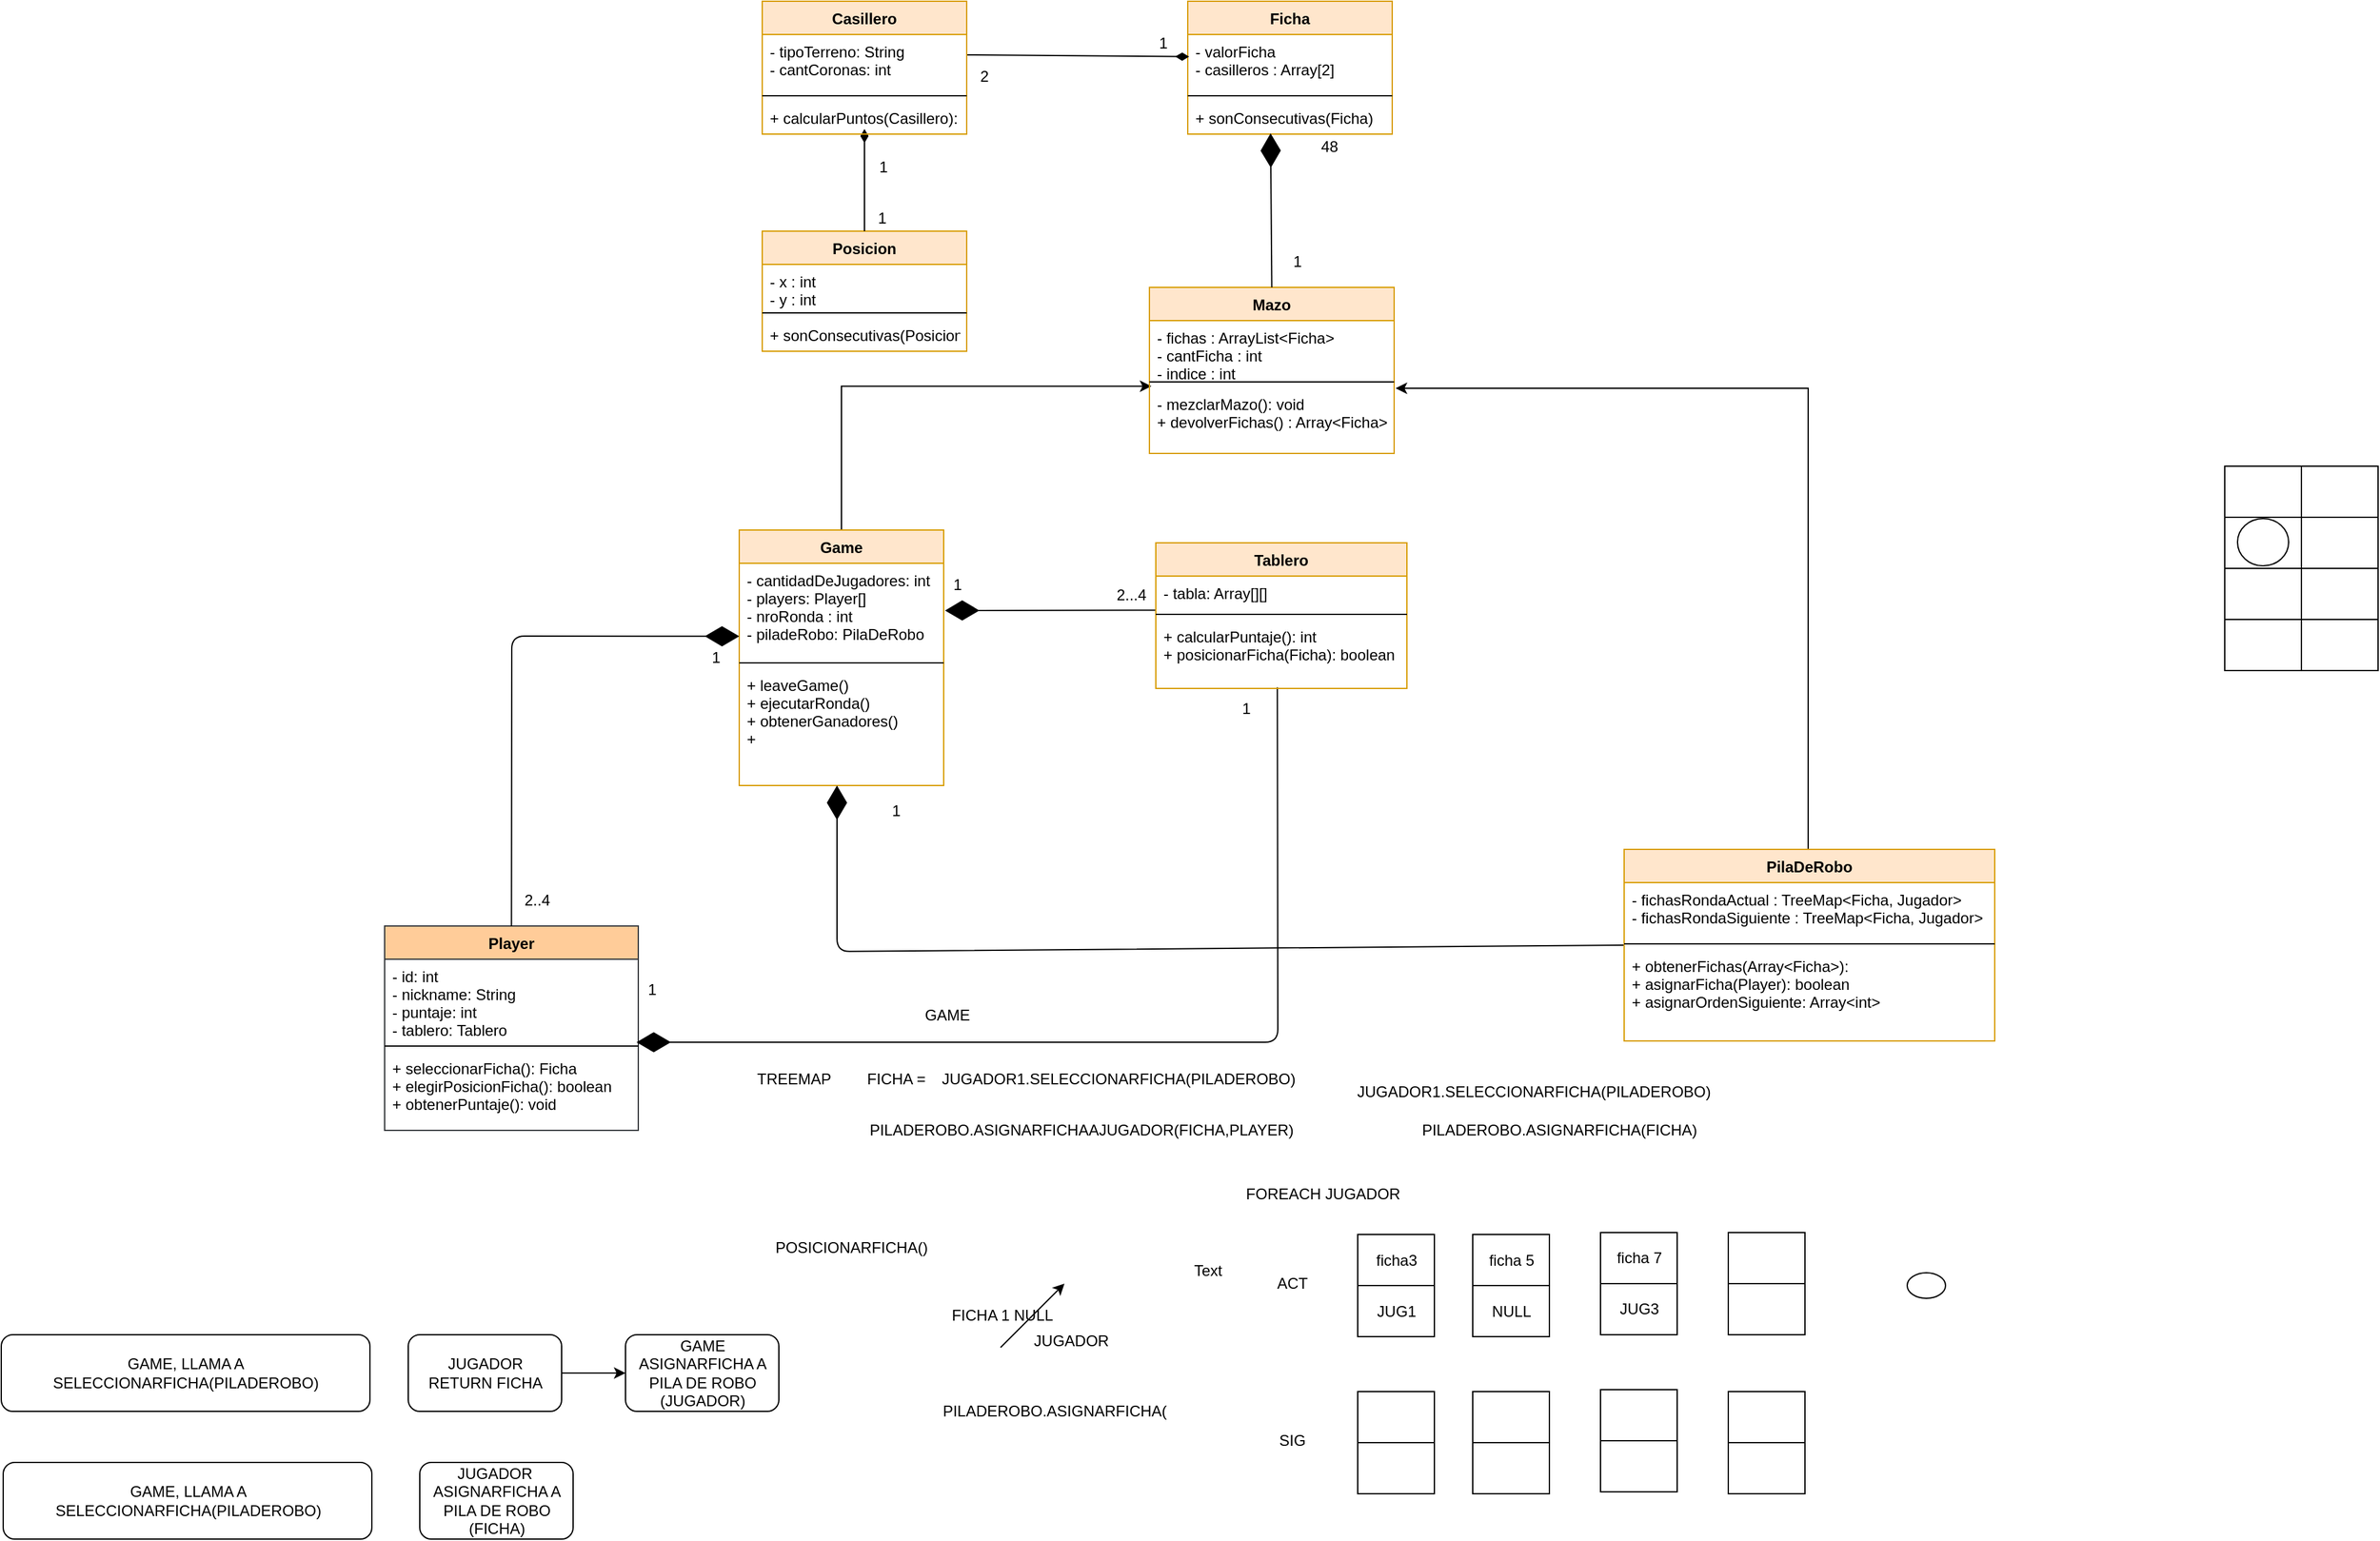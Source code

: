 <mxfile version="14.6.13"><diagram id="NHhf-2VKyQ8aYP9BVzfh" name="Page-1"><mxGraphModel dx="1382" dy="764" grid="1" gridSize="10" guides="1" tooltips="1" connect="1" arrows="1" fold="1" page="1" pageScale="1" pageWidth="850" pageHeight="1100" math="0" shadow="0"><root><mxCell id="0"/><mxCell id="1" parent="0"/><mxCell id="rUfDPbFQLLQGyOriioLJ-5" value="Player" style="swimlane;fontStyle=1;align=center;verticalAlign=top;childLayout=stackLayout;horizontal=1;startSize=26;horizontalStack=0;resizeParent=1;resizeParentMax=0;resizeLast=0;collapsible=1;marginBottom=0;fillColor=#ffcc99;strokeColor=#36393d;" parent="1" vertex="1"><mxGeometry x="470" y="1060" width="198.5" height="160" as="geometry"/></mxCell><mxCell id="rUfDPbFQLLQGyOriioLJ-6" value="- id: int&#10;- nickname: String&#10;- puntaje: int&#10;- tablero: Tablero" style="text;strokeColor=none;fillColor=none;align=left;verticalAlign=top;spacingLeft=4;spacingRight=4;overflow=hidden;rotatable=0;points=[[0,0.5],[1,0.5]];portConstraint=eastwest;" parent="rUfDPbFQLLQGyOriioLJ-5" vertex="1"><mxGeometry y="26" width="198.5" height="64" as="geometry"/></mxCell><mxCell id="rUfDPbFQLLQGyOriioLJ-7" value="" style="line;strokeWidth=1;fillColor=none;align=left;verticalAlign=middle;spacingTop=-1;spacingLeft=3;spacingRight=3;rotatable=0;labelPosition=right;points=[];portConstraint=eastwest;" parent="rUfDPbFQLLQGyOriioLJ-5" vertex="1"><mxGeometry y="90" width="198.5" height="8" as="geometry"/></mxCell><mxCell id="rUfDPbFQLLQGyOriioLJ-8" value="+ seleccionarFicha(): Ficha&#10;+ elegirPosicionFicha(): boolean&#10;+ obtenerPuntaje(): void" style="text;strokeColor=none;fillColor=none;align=left;verticalAlign=top;spacingLeft=4;spacingRight=4;overflow=hidden;rotatable=0;points=[[0,0.5],[1,0.5]];portConstraint=eastwest;" parent="rUfDPbFQLLQGyOriioLJ-5" vertex="1"><mxGeometry y="98" width="198.5" height="62" as="geometry"/></mxCell><mxCell id="rUfDPbFQLLQGyOriioLJ-10" style="edgeStyle=orthogonalEdgeStyle;rounded=0;orthogonalLoop=1;jettySize=auto;html=1;exitX=0.5;exitY=0;exitDx=0;exitDy=0;entryX=0.008;entryY=-0.011;entryDx=0;entryDy=0;entryPerimeter=0;" parent="1" source="rUfDPbFQLLQGyOriioLJ-11" target="rUfDPbFQLLQGyOriioLJ-27" edge="1"><mxGeometry relative="1" as="geometry"><mxPoint x="1058.5" y="650" as="targetPoint"/><Array as="points"><mxPoint x="827" y="637"/></Array></mxGeometry></mxCell><mxCell id="rUfDPbFQLLQGyOriioLJ-11" value="Game" style="swimlane;fontStyle=1;align=center;verticalAlign=top;childLayout=stackLayout;horizontal=1;startSize=26;horizontalStack=0;resizeParent=1;resizeParentMax=0;resizeLast=0;collapsible=1;marginBottom=0;fillColor=#ffe6cc;strokeColor=#d79b00;" parent="1" vertex="1"><mxGeometry x="747.5" y="750" width="160" height="200" as="geometry"><mxRectangle x="719" y="260" width="70" height="26" as="alternateBounds"/></mxGeometry></mxCell><mxCell id="rUfDPbFQLLQGyOriioLJ-12" value="- cantidadDeJugadores: int&#10;- players: Player[]&#10;- nroRonda : int&#10;- piladeRobo: PilaDeRobo" style="text;strokeColor=none;fillColor=none;align=left;verticalAlign=top;spacingLeft=4;spacingRight=4;overflow=hidden;rotatable=0;points=[[0,0.5],[1,0.5]];portConstraint=eastwest;" parent="rUfDPbFQLLQGyOriioLJ-11" vertex="1"><mxGeometry y="26" width="160" height="74" as="geometry"/></mxCell><mxCell id="rUfDPbFQLLQGyOriioLJ-13" value="" style="line;strokeWidth=1;fillColor=none;align=left;verticalAlign=middle;spacingTop=-1;spacingLeft=3;spacingRight=3;rotatable=0;labelPosition=right;points=[];portConstraint=eastwest;" parent="rUfDPbFQLLQGyOriioLJ-11" vertex="1"><mxGeometry y="100" width="160" height="8" as="geometry"/></mxCell><mxCell id="rUfDPbFQLLQGyOriioLJ-14" value="+ leaveGame()&#10;+ ejecutarRonda()&#10;+ obtenerGanadores()&#10;+ &#10;" style="text;strokeColor=none;fillColor=none;align=left;verticalAlign=top;spacingLeft=4;spacingRight=4;overflow=hidden;rotatable=0;points=[[0,0.5],[1,0.5]];portConstraint=eastwest;" parent="rUfDPbFQLLQGyOriioLJ-11" vertex="1"><mxGeometry y="108" width="160" height="92" as="geometry"/></mxCell><mxCell id="rUfDPbFQLLQGyOriioLJ-15" value="1" style="text;html=1;align=center;verticalAlign=middle;resizable=0;points=[];autosize=1;strokeColor=none;" parent="1" vertex="1"><mxGeometry x="718.5" y="840" width="20" height="20" as="geometry"/></mxCell><mxCell id="rUfDPbFQLLQGyOriioLJ-16" value="" style="endArrow=diamondThin;endFill=1;endSize=24;html=1;exitX=-0.002;exitY=1.027;exitDx=0;exitDy=0;exitPerimeter=0;" parent="1" source="rUfDPbFQLLQGyOriioLJ-65" edge="1"><mxGeometry width="160" relative="1" as="geometry"><mxPoint x="1068.5" y="813" as="sourcePoint"/><mxPoint x="908.5" y="813" as="targetPoint"/></mxGeometry></mxCell><mxCell id="rUfDPbFQLLQGyOriioLJ-17" value="1" style="text;html=1;align=center;verticalAlign=middle;resizable=0;points=[];autosize=1;strokeColor=none;" parent="1" vertex="1"><mxGeometry x="907.5" y="783" width="20" height="20" as="geometry"/></mxCell><mxCell id="rUfDPbFQLLQGyOriioLJ-18" value="&lt;br&gt;2...4" style="text;html=1;align=center;verticalAlign=middle;resizable=0;points=[];autosize=1;strokeColor=none;" parent="1" vertex="1"><mxGeometry x="1033.5" y="778" width="40" height="30" as="geometry"/></mxCell><mxCell id="rUfDPbFQLLQGyOriioLJ-19" value="" style="endArrow=diamondThin;endFill=1;endSize=24;html=1;exitX=0.484;exitY=0.983;exitDx=0;exitDy=0;exitPerimeter=0;entryX=0.993;entryY=0.125;entryDx=0;entryDy=0;entryPerimeter=0;" parent="1" source="rUfDPbFQLLQGyOriioLJ-67" target="rUfDPbFQLLQGyOriioLJ-7" edge="1"><mxGeometry width="160" relative="1" as="geometry"><mxPoint x="1152.5" y="910" as="sourcePoint"/><mxPoint x="668.5" y="1251" as="targetPoint"/><Array as="points"><mxPoint x="1169" y="1151"/></Array></mxGeometry></mxCell><mxCell id="rUfDPbFQLLQGyOriioLJ-20" value="Ficha" style="swimlane;fontStyle=1;align=center;verticalAlign=top;childLayout=stackLayout;horizontal=1;startSize=26;horizontalStack=0;resizeParent=1;resizeParentMax=0;resizeLast=0;collapsible=1;marginBottom=0;fillColor=#ffe6cc;strokeColor=#d79b00;" parent="1" vertex="1"><mxGeometry x="1098.5" y="336" width="160" height="104" as="geometry"/></mxCell><mxCell id="rUfDPbFQLLQGyOriioLJ-21" value="- valorFicha&#10;- casilleros : Array[2]" style="text;strokeColor=none;fillColor=none;align=left;verticalAlign=top;spacingLeft=4;spacingRight=4;overflow=hidden;rotatable=0;points=[[0,0.5],[1,0.5]];portConstraint=eastwest;" parent="rUfDPbFQLLQGyOriioLJ-20" vertex="1"><mxGeometry y="26" width="160" height="44" as="geometry"/></mxCell><mxCell id="rUfDPbFQLLQGyOriioLJ-22" value="" style="line;strokeWidth=1;fillColor=none;align=left;verticalAlign=middle;spacingTop=-1;spacingLeft=3;spacingRight=3;rotatable=0;labelPosition=right;points=[];portConstraint=eastwest;" parent="rUfDPbFQLLQGyOriioLJ-20" vertex="1"><mxGeometry y="70" width="160" height="8" as="geometry"/></mxCell><mxCell id="rUfDPbFQLLQGyOriioLJ-23" value="+ sonConsecutivas(Ficha)" style="text;strokeColor=none;fillColor=none;align=left;verticalAlign=top;spacingLeft=4;spacingRight=4;overflow=hidden;rotatable=0;points=[[0,0.5],[1,0.5]];portConstraint=eastwest;" parent="rUfDPbFQLLQGyOriioLJ-20" vertex="1"><mxGeometry y="78" width="160" height="26" as="geometry"/></mxCell><mxCell id="rUfDPbFQLLQGyOriioLJ-24" value="Mazo&#10;" style="swimlane;fontStyle=1;align=center;verticalAlign=top;childLayout=stackLayout;horizontal=1;startSize=26;horizontalStack=0;resizeParent=1;resizeParentMax=0;resizeLast=0;collapsible=1;marginBottom=0;fillColor=#ffe6cc;strokeColor=#d79b00;" parent="1" vertex="1"><mxGeometry x="1068.5" y="560" width="191.5" height="130" as="geometry"/></mxCell><mxCell id="rUfDPbFQLLQGyOriioLJ-25" value="- fichas : ArrayList&lt;Ficha&gt;&#10;- cantFicha : int&#10;- indice : int" style="text;strokeColor=none;fillColor=none;align=left;verticalAlign=top;spacingLeft=4;spacingRight=4;overflow=hidden;rotatable=0;points=[[0,0.5],[1,0.5]];portConstraint=eastwest;" parent="rUfDPbFQLLQGyOriioLJ-24" vertex="1"><mxGeometry y="26" width="191.5" height="44" as="geometry"/></mxCell><mxCell id="rUfDPbFQLLQGyOriioLJ-26" value="" style="line;strokeWidth=1;fillColor=none;align=left;verticalAlign=middle;spacingTop=-1;spacingLeft=3;spacingRight=3;rotatable=0;labelPosition=right;points=[];portConstraint=eastwest;" parent="rUfDPbFQLLQGyOriioLJ-24" vertex="1"><mxGeometry y="70" width="191.5" height="8" as="geometry"/></mxCell><mxCell id="rUfDPbFQLLQGyOriioLJ-27" value="- mezclarMazo(): void&#10;+ devolverFichas() : Array&lt;Ficha&gt;" style="text;strokeColor=none;fillColor=none;align=left;verticalAlign=top;spacingLeft=4;spacingRight=4;overflow=hidden;rotatable=0;points=[[0,0.5],[1,0.5]];portConstraint=eastwest;" parent="rUfDPbFQLLQGyOriioLJ-24" vertex="1"><mxGeometry y="78" width="191.5" height="52" as="geometry"/></mxCell><mxCell id="rUfDPbFQLLQGyOriioLJ-28" style="edgeStyle=orthogonalEdgeStyle;rounded=0;orthogonalLoop=1;jettySize=auto;html=1;exitX=0.5;exitY=0;exitDx=0;exitDy=0;entryX=1.006;entryY=0.019;entryDx=0;entryDy=0;entryPerimeter=0;" parent="1" source="rUfDPbFQLLQGyOriioLJ-52" target="rUfDPbFQLLQGyOriioLJ-27" edge="1"><mxGeometry relative="1" as="geometry"><Array as="points"><mxPoint x="1584" y="639"/></Array></mxGeometry></mxCell><mxCell id="rUfDPbFQLLQGyOriioLJ-33" value="" style="endArrow=diamondThin;endFill=1;endSize=24;html=1;" parent="1" edge="1"><mxGeometry width="160" relative="1" as="geometry"><mxPoint x="1440" y="1075" as="sourcePoint"/><mxPoint x="824" y="950" as="targetPoint"/><Array as="points"><mxPoint x="824" y="1080"/></Array></mxGeometry></mxCell><mxCell id="rUfDPbFQLLQGyOriioLJ-34" value="1" style="text;html=1;align=center;verticalAlign=middle;resizable=0;points=[];autosize=1;strokeColor=none;" parent="1" vertex="1"><mxGeometry x="668.5" y="1100" width="20" height="20" as="geometry"/></mxCell><mxCell id="rUfDPbFQLLQGyOriioLJ-35" value="1" style="text;html=1;align=center;verticalAlign=middle;resizable=0;points=[];autosize=1;strokeColor=none;" parent="1" vertex="1"><mxGeometry x="1133.5" y="880" width="20" height="20" as="geometry"/></mxCell><mxCell id="rUfDPbFQLLQGyOriioLJ-36" value="1&lt;br&gt;" style="text;html=1;align=center;verticalAlign=middle;resizable=0;points=[];autosize=1;strokeColor=none;" parent="1" vertex="1"><mxGeometry x="860" y="960" width="20" height="20" as="geometry"/></mxCell><mxCell id="rUfDPbFQLLQGyOriioLJ-38" value="" style="endArrow=diamondThin;endFill=1;endSize=24;html=1;entryX=0.405;entryY=0.977;entryDx=0;entryDy=0;entryPerimeter=0;exitX=0.5;exitY=0;exitDx=0;exitDy=0;" parent="1" source="rUfDPbFQLLQGyOriioLJ-24" target="rUfDPbFQLLQGyOriioLJ-23" edge="1"><mxGeometry width="160" relative="1" as="geometry"><mxPoint x="993.5" y="489" as="sourcePoint"/><mxPoint x="1147.22" y="436.522" as="targetPoint"/></mxGeometry></mxCell><mxCell id="rUfDPbFQLLQGyOriioLJ-39" value="48" style="text;html=1;align=center;verticalAlign=middle;resizable=0;points=[];autosize=1;strokeColor=none;" parent="1" vertex="1"><mxGeometry x="1193.5" y="440" width="30" height="20" as="geometry"/></mxCell><mxCell id="rUfDPbFQLLQGyOriioLJ-40" value="1" style="text;html=1;align=center;verticalAlign=middle;resizable=0;points=[];autosize=1;strokeColor=none;" parent="1" vertex="1"><mxGeometry x="1173.5" y="530" width="20" height="20" as="geometry"/></mxCell><mxCell id="rUfDPbFQLLQGyOriioLJ-41" value="Posicion" style="swimlane;fontStyle=1;align=center;verticalAlign=top;childLayout=stackLayout;horizontal=1;startSize=26;horizontalStack=0;resizeParent=1;resizeParentMax=0;resizeLast=0;collapsible=1;marginBottom=0;fillColor=#ffe6cc;strokeColor=#d79b00;" parent="1" vertex="1"><mxGeometry x="765.5" y="516" width="160" height="94" as="geometry"/></mxCell><mxCell id="rUfDPbFQLLQGyOriioLJ-42" value="- x : int&#10;- y : int" style="text;strokeColor=none;fillColor=none;align=left;verticalAlign=top;spacingLeft=4;spacingRight=4;overflow=hidden;rotatable=0;points=[[0,0.5],[1,0.5]];portConstraint=eastwest;" parent="rUfDPbFQLLQGyOriioLJ-41" vertex="1"><mxGeometry y="26" width="160" height="34" as="geometry"/></mxCell><mxCell id="rUfDPbFQLLQGyOriioLJ-43" value="" style="line;strokeWidth=1;fillColor=none;align=left;verticalAlign=middle;spacingTop=-1;spacingLeft=3;spacingRight=3;rotatable=0;labelPosition=right;points=[];portConstraint=eastwest;" parent="rUfDPbFQLLQGyOriioLJ-41" vertex="1"><mxGeometry y="60" width="160" height="8" as="geometry"/></mxCell><mxCell id="rUfDPbFQLLQGyOriioLJ-44" value="+ sonConsecutivas(Posicion): boolean" style="text;strokeColor=none;fillColor=none;align=left;verticalAlign=top;spacingLeft=4;spacingRight=4;overflow=hidden;rotatable=0;points=[[0,0.5],[1,0.5]];portConstraint=eastwest;" parent="rUfDPbFQLLQGyOriioLJ-41" vertex="1"><mxGeometry y="68" width="160" height="26" as="geometry"/></mxCell><mxCell id="rUfDPbFQLLQGyOriioLJ-45" value="" style="endArrow=none;startArrow=diamondThin;endFill=0;startFill=1;html=1;verticalAlign=bottom;labelBackgroundColor=none;strokeWidth=1;startSize=8;endSize=8;entryX=0.5;entryY=0;entryDx=0;entryDy=0;" parent="1" target="rUfDPbFQLLQGyOriioLJ-41" edge="1"><mxGeometry width="160" relative="1" as="geometry"><mxPoint x="845.5" y="436" as="sourcePoint"/><mxPoint x="1428.5" y="416" as="targetPoint"/></mxGeometry></mxCell><mxCell id="rUfDPbFQLLQGyOriioLJ-46" value="1" style="text;html=1;align=center;verticalAlign=middle;resizable=0;points=[];autosize=1;strokeColor=none;" parent="1" vertex="1"><mxGeometry x="848.5" y="496" width="20" height="20" as="geometry"/></mxCell><mxCell id="rUfDPbFQLLQGyOriioLJ-47" value="1" style="text;html=1;align=center;verticalAlign=middle;resizable=0;points=[];autosize=1;strokeColor=none;" parent="1" vertex="1"><mxGeometry x="850" y="456" width="20" height="20" as="geometry"/></mxCell><mxCell id="rUfDPbFQLLQGyOriioLJ-51" value="" style="endArrow=none;startArrow=diamondThin;endFill=0;startFill=1;html=1;verticalAlign=bottom;labelBackgroundColor=none;strokeWidth=1;startSize=8;endSize=8;entryX=1;entryY=0.5;entryDx=0;entryDy=0;exitX=0.007;exitY=0.395;exitDx=0;exitDy=0;exitPerimeter=0;" parent="1" source="rUfDPbFQLLQGyOriioLJ-21" edge="1"><mxGeometry width="160" relative="1" as="geometry"><mxPoint x="878.5" y="440" as="sourcePoint"/><mxPoint x="925.5" y="378" as="targetPoint"/></mxGeometry></mxCell><mxCell id="rUfDPbFQLLQGyOriioLJ-52" value="PilaDeRobo" style="swimlane;fontStyle=1;align=center;verticalAlign=top;childLayout=stackLayout;horizontal=1;startSize=26;horizontalStack=0;resizeParent=1;resizeParentMax=0;resizeLast=0;collapsible=1;marginBottom=0;fillColor=#ffe6cc;strokeColor=#d79b00;" parent="1" vertex="1"><mxGeometry x="1440" y="1000" width="290" height="150" as="geometry"/></mxCell><mxCell id="rUfDPbFQLLQGyOriioLJ-53" value="- fichasRondaActual : TreeMap&lt;Ficha, Jugador&gt;&#10;- fichasRondaSiguiente : TreeMap&lt;Ficha, Jugador&gt;&#10;" style="text;strokeColor=none;fillColor=none;align=left;verticalAlign=top;spacingLeft=4;spacingRight=4;overflow=hidden;rotatable=0;points=[[0,0.5],[1,0.5]];portConstraint=eastwest;" parent="rUfDPbFQLLQGyOriioLJ-52" vertex="1"><mxGeometry y="26" width="290" height="44" as="geometry"/></mxCell><mxCell id="rUfDPbFQLLQGyOriioLJ-54" value="" style="line;strokeWidth=1;fillColor=none;align=left;verticalAlign=middle;spacingTop=-1;spacingLeft=3;spacingRight=3;rotatable=0;labelPosition=right;points=[];portConstraint=eastwest;" parent="rUfDPbFQLLQGyOriioLJ-52" vertex="1"><mxGeometry y="70" width="290" height="8" as="geometry"/></mxCell><mxCell id="rUfDPbFQLLQGyOriioLJ-55" value="+ obtenerFichas(Array&lt;Ficha&gt;): &#10;+ asignarFicha(Player): boolean&#10;+ asignarOrdenSiguiente: Array&lt;int&gt;" style="text;strokeColor=none;fillColor=none;align=left;verticalAlign=top;spacingLeft=4;spacingRight=4;overflow=hidden;rotatable=0;points=[[0,0.5],[1,0.5]];portConstraint=eastwest;" parent="rUfDPbFQLLQGyOriioLJ-52" vertex="1"><mxGeometry y="78" width="290" height="72" as="geometry"/></mxCell><mxCell id="rUfDPbFQLLQGyOriioLJ-57" value="2" style="text;html=1;align=center;verticalAlign=middle;resizable=0;points=[];autosize=1;strokeColor=none;" parent="1" vertex="1"><mxGeometry x="928.5" y="385" width="20" height="20" as="geometry"/></mxCell><mxCell id="rUfDPbFQLLQGyOriioLJ-58" value="1" style="text;html=1;align=center;verticalAlign=middle;resizable=0;points=[];autosize=1;strokeColor=none;" parent="1" vertex="1"><mxGeometry x="1068.5" y="359" width="20" height="20" as="geometry"/></mxCell><mxCell id="rUfDPbFQLLQGyOriioLJ-59" value="2..4" style="text;html=1;align=center;verticalAlign=middle;resizable=0;points=[];autosize=1;strokeColor=none;" parent="1" vertex="1"><mxGeometry x="568.5" y="1030" width="40" height="20" as="geometry"/></mxCell><mxCell id="rUfDPbFQLLQGyOriioLJ-60" value="" style="endArrow=diamondThin;endFill=1;endSize=24;html=1;exitX=0.5;exitY=0;exitDx=0;exitDy=0;" parent="1" source="rUfDPbFQLLQGyOriioLJ-5" edge="1"><mxGeometry width="160" relative="1" as="geometry"><mxPoint x="488.5" y="850" as="sourcePoint"/><mxPoint x="747.5" y="833.17" as="targetPoint"/><Array as="points"><mxPoint x="569.5" y="833"/></Array></mxGeometry></mxCell><mxCell id="rUfDPbFQLLQGyOriioLJ-64" value="Tablero" style="swimlane;fontStyle=1;align=center;verticalAlign=top;childLayout=stackLayout;horizontal=1;startSize=26;horizontalStack=0;resizeParent=1;resizeParentMax=0;resizeLast=0;collapsible=1;marginBottom=0;fillColor=#ffe6cc;strokeColor=#d79b00;" parent="1" vertex="1"><mxGeometry x="1073.5" y="760" width="196.5" height="114" as="geometry"/></mxCell><mxCell id="rUfDPbFQLLQGyOriioLJ-65" value="- tabla: Array[][]&#10;" style="text;strokeColor=none;fillColor=none;align=left;verticalAlign=top;spacingLeft=4;spacingRight=4;overflow=hidden;rotatable=0;points=[[0,0.5],[1,0.5]];portConstraint=eastwest;" parent="rUfDPbFQLLQGyOriioLJ-64" vertex="1"><mxGeometry y="26" width="196.5" height="26" as="geometry"/></mxCell><mxCell id="rUfDPbFQLLQGyOriioLJ-66" value="" style="line;strokeWidth=1;fillColor=none;align=left;verticalAlign=middle;spacingTop=-1;spacingLeft=3;spacingRight=3;rotatable=0;labelPosition=right;points=[];portConstraint=eastwest;" parent="rUfDPbFQLLQGyOriioLJ-64" vertex="1"><mxGeometry y="52" width="196.5" height="8" as="geometry"/></mxCell><mxCell id="rUfDPbFQLLQGyOriioLJ-67" value="+ calcularPuntaje(): int&#10;+ posicionarFicha(Ficha): boolean&#10;" style="text;strokeColor=none;fillColor=none;align=left;verticalAlign=top;spacingLeft=4;spacingRight=4;overflow=hidden;rotatable=0;points=[[0,0.5],[1,0.5]];portConstraint=eastwest;" parent="rUfDPbFQLLQGyOriioLJ-64" vertex="1"><mxGeometry y="60" width="196.5" height="54" as="geometry"/></mxCell><mxCell id="rUfDPbFQLLQGyOriioLJ-72" value="Casillero" style="swimlane;fontStyle=1;align=center;verticalAlign=top;childLayout=stackLayout;horizontal=1;startSize=26;horizontalStack=0;resizeParent=1;resizeParentMax=0;resizeLast=0;collapsible=1;marginBottom=0;fillColor=#ffe6cc;strokeColor=#d79b00;" parent="1" vertex="1"><mxGeometry x="765.5" y="336" width="160" height="104" as="geometry"/></mxCell><mxCell id="rUfDPbFQLLQGyOriioLJ-73" value="- tipoTerreno: String&#10;- cantCoronas: int" style="text;strokeColor=none;fillColor=none;align=left;verticalAlign=top;spacingLeft=4;spacingRight=4;overflow=hidden;rotatable=0;points=[[0,0.5],[1,0.5]];portConstraint=eastwest;" parent="rUfDPbFQLLQGyOriioLJ-72" vertex="1"><mxGeometry y="26" width="160" height="44" as="geometry"/></mxCell><mxCell id="rUfDPbFQLLQGyOriioLJ-74" value="" style="line;strokeWidth=1;fillColor=none;align=left;verticalAlign=middle;spacingTop=-1;spacingLeft=3;spacingRight=3;rotatable=0;labelPosition=right;points=[];portConstraint=eastwest;" parent="rUfDPbFQLLQGyOriioLJ-72" vertex="1"><mxGeometry y="70" width="160" height="8" as="geometry"/></mxCell><mxCell id="rUfDPbFQLLQGyOriioLJ-75" value="+ calcularPuntos(Casillero): int" style="text;strokeColor=none;fillColor=none;align=left;verticalAlign=top;spacingLeft=4;spacingRight=4;overflow=hidden;rotatable=0;points=[[0,0.5],[1,0.5]];portConstraint=eastwest;" parent="rUfDPbFQLLQGyOriioLJ-72" vertex="1"><mxGeometry y="78" width="160" height="26" as="geometry"/></mxCell><mxCell id="i9h4PpR0pdtgrGQqiPa--158" value="" style="shape=table;html=1;whiteSpace=wrap;startSize=0;container=1;collapsible=0;childLayout=tableLayout;" parent="1" vertex="1"><mxGeometry x="1321.5" y="1301.5" width="60" height="80" as="geometry"/></mxCell><mxCell id="i9h4PpR0pdtgrGQqiPa--159" value="" style="shape=partialRectangle;html=1;whiteSpace=wrap;collapsible=0;dropTarget=0;pointerEvents=0;fillColor=none;top=0;left=0;bottom=0;right=0;points=[[0,0.5],[1,0.5]];portConstraint=eastwest;" parent="i9h4PpR0pdtgrGQqiPa--158" vertex="1"><mxGeometry width="60" height="40" as="geometry"/></mxCell><mxCell id="i9h4PpR0pdtgrGQqiPa--160" value="ficha 5" style="shape=partialRectangle;html=1;whiteSpace=wrap;connectable=0;overflow=hidden;fillColor=none;top=0;left=0;bottom=0;right=0;" parent="i9h4PpR0pdtgrGQqiPa--159" vertex="1"><mxGeometry width="60" height="40" as="geometry"/></mxCell><mxCell id="i9h4PpR0pdtgrGQqiPa--161" value="" style="shape=partialRectangle;html=1;whiteSpace=wrap;collapsible=0;dropTarget=0;pointerEvents=0;fillColor=none;top=0;left=0;bottom=0;right=0;points=[[0,0.5],[1,0.5]];portConstraint=eastwest;" parent="i9h4PpR0pdtgrGQqiPa--158" vertex="1"><mxGeometry y="40" width="60" height="40" as="geometry"/></mxCell><mxCell id="i9h4PpR0pdtgrGQqiPa--162" value="NULL" style="shape=partialRectangle;html=1;whiteSpace=wrap;connectable=0;overflow=hidden;fillColor=none;top=0;left=0;bottom=0;right=0;" parent="i9h4PpR0pdtgrGQqiPa--161" vertex="1"><mxGeometry width="60" height="40" as="geometry"/></mxCell><mxCell id="i9h4PpR0pdtgrGQqiPa--163" value="" style="shape=table;html=1;whiteSpace=wrap;startSize=0;container=1;collapsible=0;childLayout=tableLayout;" parent="1" vertex="1"><mxGeometry x="1231.5" y="1301.5" width="60" height="80" as="geometry"/></mxCell><mxCell id="i9h4PpR0pdtgrGQqiPa--164" value="" style="shape=partialRectangle;html=1;whiteSpace=wrap;collapsible=0;dropTarget=0;pointerEvents=0;fillColor=none;top=0;left=0;bottom=0;right=0;points=[[0,0.5],[1,0.5]];portConstraint=eastwest;" parent="i9h4PpR0pdtgrGQqiPa--163" vertex="1"><mxGeometry width="60" height="40" as="geometry"/></mxCell><mxCell id="i9h4PpR0pdtgrGQqiPa--165" value="ficha3" style="shape=partialRectangle;html=1;whiteSpace=wrap;connectable=0;overflow=hidden;fillColor=none;top=0;left=0;bottom=0;right=0;" parent="i9h4PpR0pdtgrGQqiPa--164" vertex="1"><mxGeometry width="60" height="40" as="geometry"/></mxCell><mxCell id="i9h4PpR0pdtgrGQqiPa--166" value="" style="shape=partialRectangle;html=1;whiteSpace=wrap;collapsible=0;dropTarget=0;pointerEvents=0;fillColor=none;top=0;left=0;bottom=0;right=0;points=[[0,0.5],[1,0.5]];portConstraint=eastwest;" parent="i9h4PpR0pdtgrGQqiPa--163" vertex="1"><mxGeometry y="40" width="60" height="40" as="geometry"/></mxCell><mxCell id="i9h4PpR0pdtgrGQqiPa--167" value="JUG1" style="shape=partialRectangle;html=1;whiteSpace=wrap;connectable=0;overflow=hidden;fillColor=none;top=0;left=0;bottom=0;right=0;" parent="i9h4PpR0pdtgrGQqiPa--166" vertex="1"><mxGeometry width="60" height="40" as="geometry"/></mxCell><mxCell id="i9h4PpR0pdtgrGQqiPa--168" value="" style="shape=table;html=1;whiteSpace=wrap;startSize=0;container=1;collapsible=0;childLayout=tableLayout;" parent="1" vertex="1"><mxGeometry x="1521.5" y="1300" width="60" height="80" as="geometry"/></mxCell><mxCell id="i9h4PpR0pdtgrGQqiPa--169" value="" style="shape=partialRectangle;html=1;whiteSpace=wrap;collapsible=0;dropTarget=0;pointerEvents=0;fillColor=none;top=0;left=0;bottom=0;right=0;points=[[0,0.5],[1,0.5]];portConstraint=eastwest;" parent="i9h4PpR0pdtgrGQqiPa--168" vertex="1"><mxGeometry width="60" height="40" as="geometry"/></mxCell><mxCell id="i9h4PpR0pdtgrGQqiPa--170" value="" style="shape=partialRectangle;html=1;whiteSpace=wrap;connectable=0;overflow=hidden;fillColor=none;top=0;left=0;bottom=0;right=0;" parent="i9h4PpR0pdtgrGQqiPa--169" vertex="1"><mxGeometry width="60" height="40" as="geometry"/></mxCell><mxCell id="i9h4PpR0pdtgrGQqiPa--171" value="" style="shape=partialRectangle;html=1;whiteSpace=wrap;collapsible=0;dropTarget=0;pointerEvents=0;fillColor=none;top=0;left=0;bottom=0;right=0;points=[[0,0.5],[1,0.5]];portConstraint=eastwest;" parent="i9h4PpR0pdtgrGQqiPa--168" vertex="1"><mxGeometry y="40" width="60" height="40" as="geometry"/></mxCell><mxCell id="i9h4PpR0pdtgrGQqiPa--172" value="" style="shape=partialRectangle;html=1;whiteSpace=wrap;connectable=0;overflow=hidden;fillColor=none;top=0;left=0;bottom=0;right=0;" parent="i9h4PpR0pdtgrGQqiPa--171" vertex="1"><mxGeometry width="60" height="40" as="geometry"/></mxCell><mxCell id="i9h4PpR0pdtgrGQqiPa--173" value="" style="shape=table;html=1;whiteSpace=wrap;startSize=0;container=1;collapsible=0;childLayout=tableLayout;" parent="1" vertex="1"><mxGeometry x="1421.5" y="1300" width="60" height="80" as="geometry"/></mxCell><mxCell id="i9h4PpR0pdtgrGQqiPa--174" value="" style="shape=partialRectangle;html=1;whiteSpace=wrap;collapsible=0;dropTarget=0;pointerEvents=0;fillColor=none;top=0;left=0;bottom=0;right=0;points=[[0,0.5],[1,0.5]];portConstraint=eastwest;" parent="i9h4PpR0pdtgrGQqiPa--173" vertex="1"><mxGeometry width="60" height="40" as="geometry"/></mxCell><mxCell id="i9h4PpR0pdtgrGQqiPa--175" value="ficha 7" style="shape=partialRectangle;html=1;whiteSpace=wrap;connectable=0;overflow=hidden;fillColor=none;top=0;left=0;bottom=0;right=0;" parent="i9h4PpR0pdtgrGQqiPa--174" vertex="1"><mxGeometry width="60" height="40" as="geometry"/></mxCell><mxCell id="i9h4PpR0pdtgrGQqiPa--176" value="" style="shape=partialRectangle;html=1;whiteSpace=wrap;collapsible=0;dropTarget=0;pointerEvents=0;fillColor=none;top=0;left=0;bottom=0;right=0;points=[[0,0.5],[1,0.5]];portConstraint=eastwest;" parent="i9h4PpR0pdtgrGQqiPa--173" vertex="1"><mxGeometry y="40" width="60" height="40" as="geometry"/></mxCell><mxCell id="i9h4PpR0pdtgrGQqiPa--177" value="JUG3" style="shape=partialRectangle;html=1;whiteSpace=wrap;connectable=0;overflow=hidden;fillColor=none;top=0;left=0;bottom=0;right=0;" parent="i9h4PpR0pdtgrGQqiPa--176" vertex="1"><mxGeometry width="60" height="40" as="geometry"/></mxCell><mxCell id="i9h4PpR0pdtgrGQqiPa--178" value="" style="shape=table;html=1;whiteSpace=wrap;startSize=0;container=1;collapsible=0;childLayout=tableLayout;" parent="1" vertex="1"><mxGeometry x="1321.5" y="1424.5" width="60" height="80" as="geometry"/></mxCell><mxCell id="i9h4PpR0pdtgrGQqiPa--179" value="" style="shape=partialRectangle;html=1;whiteSpace=wrap;collapsible=0;dropTarget=0;pointerEvents=0;fillColor=none;top=0;left=0;bottom=0;right=0;points=[[0,0.5],[1,0.5]];portConstraint=eastwest;" parent="i9h4PpR0pdtgrGQqiPa--178" vertex="1"><mxGeometry width="60" height="40" as="geometry"/></mxCell><mxCell id="i9h4PpR0pdtgrGQqiPa--180" value="" style="shape=partialRectangle;html=1;whiteSpace=wrap;connectable=0;overflow=hidden;fillColor=none;top=0;left=0;bottom=0;right=0;" parent="i9h4PpR0pdtgrGQqiPa--179" vertex="1"><mxGeometry width="60" height="40" as="geometry"/></mxCell><mxCell id="i9h4PpR0pdtgrGQqiPa--181" value="" style="shape=partialRectangle;html=1;whiteSpace=wrap;collapsible=0;dropTarget=0;pointerEvents=0;fillColor=none;top=0;left=0;bottom=0;right=0;points=[[0,0.5],[1,0.5]];portConstraint=eastwest;" parent="i9h4PpR0pdtgrGQqiPa--178" vertex="1"><mxGeometry y="40" width="60" height="40" as="geometry"/></mxCell><mxCell id="i9h4PpR0pdtgrGQqiPa--182" value="" style="shape=partialRectangle;html=1;whiteSpace=wrap;connectable=0;overflow=hidden;fillColor=none;top=0;left=0;bottom=0;right=0;" parent="i9h4PpR0pdtgrGQqiPa--181" vertex="1"><mxGeometry width="60" height="40" as="geometry"/></mxCell><mxCell id="i9h4PpR0pdtgrGQqiPa--183" value="" style="shape=table;html=1;whiteSpace=wrap;startSize=0;container=1;collapsible=0;childLayout=tableLayout;" parent="1" vertex="1"><mxGeometry x="1231.5" y="1424.5" width="60" height="80" as="geometry"/></mxCell><mxCell id="i9h4PpR0pdtgrGQqiPa--184" value="" style="shape=partialRectangle;html=1;whiteSpace=wrap;collapsible=0;dropTarget=0;pointerEvents=0;fillColor=none;top=0;left=0;bottom=0;right=0;points=[[0,0.5],[1,0.5]];portConstraint=eastwest;" parent="i9h4PpR0pdtgrGQqiPa--183" vertex="1"><mxGeometry width="60" height="40" as="geometry"/></mxCell><mxCell id="i9h4PpR0pdtgrGQqiPa--185" value="" style="shape=partialRectangle;html=1;whiteSpace=wrap;connectable=0;overflow=hidden;fillColor=none;top=0;left=0;bottom=0;right=0;" parent="i9h4PpR0pdtgrGQqiPa--184" vertex="1"><mxGeometry width="60" height="40" as="geometry"/></mxCell><mxCell id="i9h4PpR0pdtgrGQqiPa--186" value="" style="shape=partialRectangle;html=1;whiteSpace=wrap;collapsible=0;dropTarget=0;pointerEvents=0;fillColor=none;top=0;left=0;bottom=0;right=0;points=[[0,0.5],[1,0.5]];portConstraint=eastwest;" parent="i9h4PpR0pdtgrGQqiPa--183" vertex="1"><mxGeometry y="40" width="60" height="40" as="geometry"/></mxCell><mxCell id="i9h4PpR0pdtgrGQqiPa--187" value="" style="shape=partialRectangle;html=1;whiteSpace=wrap;connectable=0;overflow=hidden;fillColor=none;top=0;left=0;bottom=0;right=0;" parent="i9h4PpR0pdtgrGQqiPa--186" vertex="1"><mxGeometry width="60" height="40" as="geometry"/></mxCell><mxCell id="i9h4PpR0pdtgrGQqiPa--188" value="" style="shape=table;html=1;whiteSpace=wrap;startSize=0;container=1;collapsible=0;childLayout=tableLayout;" parent="1" vertex="1"><mxGeometry x="1521.5" y="1424.5" width="60" height="80" as="geometry"/></mxCell><mxCell id="i9h4PpR0pdtgrGQqiPa--189" value="" style="shape=partialRectangle;html=1;whiteSpace=wrap;collapsible=0;dropTarget=0;pointerEvents=0;fillColor=none;top=0;left=0;bottom=0;right=0;points=[[0,0.5],[1,0.5]];portConstraint=eastwest;" parent="i9h4PpR0pdtgrGQqiPa--188" vertex="1"><mxGeometry width="60" height="40" as="geometry"/></mxCell><mxCell id="i9h4PpR0pdtgrGQqiPa--190" value="" style="shape=partialRectangle;html=1;whiteSpace=wrap;connectable=0;overflow=hidden;fillColor=none;top=0;left=0;bottom=0;right=0;" parent="i9h4PpR0pdtgrGQqiPa--189" vertex="1"><mxGeometry width="60" height="40" as="geometry"/></mxCell><mxCell id="i9h4PpR0pdtgrGQqiPa--191" value="" style="shape=partialRectangle;html=1;whiteSpace=wrap;collapsible=0;dropTarget=0;pointerEvents=0;fillColor=none;top=0;left=0;bottom=0;right=0;points=[[0,0.5],[1,0.5]];portConstraint=eastwest;" parent="i9h4PpR0pdtgrGQqiPa--188" vertex="1"><mxGeometry y="40" width="60" height="40" as="geometry"/></mxCell><mxCell id="i9h4PpR0pdtgrGQqiPa--192" value="" style="shape=partialRectangle;html=1;whiteSpace=wrap;connectable=0;overflow=hidden;fillColor=none;top=0;left=0;bottom=0;right=0;" parent="i9h4PpR0pdtgrGQqiPa--191" vertex="1"><mxGeometry width="60" height="40" as="geometry"/></mxCell><mxCell id="i9h4PpR0pdtgrGQqiPa--193" value="" style="shape=table;html=1;whiteSpace=wrap;startSize=0;container=1;collapsible=0;childLayout=tableLayout;" parent="1" vertex="1"><mxGeometry x="1421.5" y="1423" width="60" height="80" as="geometry"/></mxCell><mxCell id="i9h4PpR0pdtgrGQqiPa--194" value="" style="shape=partialRectangle;html=1;whiteSpace=wrap;collapsible=0;dropTarget=0;pointerEvents=0;fillColor=none;top=0;left=0;bottom=0;right=0;points=[[0,0.5],[1,0.5]];portConstraint=eastwest;" parent="i9h4PpR0pdtgrGQqiPa--193" vertex="1"><mxGeometry width="60" height="40" as="geometry"/></mxCell><mxCell id="i9h4PpR0pdtgrGQqiPa--195" value="" style="shape=partialRectangle;html=1;whiteSpace=wrap;connectable=0;overflow=hidden;fillColor=none;top=0;left=0;bottom=0;right=0;" parent="i9h4PpR0pdtgrGQqiPa--194" vertex="1"><mxGeometry width="60" height="40" as="geometry"/></mxCell><mxCell id="i9h4PpR0pdtgrGQqiPa--196" value="" style="shape=partialRectangle;html=1;whiteSpace=wrap;collapsible=0;dropTarget=0;pointerEvents=0;fillColor=none;top=0;left=0;bottom=0;right=0;points=[[0,0.5],[1,0.5]];portConstraint=eastwest;" parent="i9h4PpR0pdtgrGQqiPa--193" vertex="1"><mxGeometry y="40" width="60" height="40" as="geometry"/></mxCell><mxCell id="i9h4PpR0pdtgrGQqiPa--197" value="" style="shape=partialRectangle;html=1;whiteSpace=wrap;connectable=0;overflow=hidden;fillColor=none;top=0;left=0;bottom=0;right=0;" parent="i9h4PpR0pdtgrGQqiPa--196" vertex="1"><mxGeometry width="60" height="40" as="geometry"/></mxCell><mxCell id="i9h4PpR0pdtgrGQqiPa--198" value="ACT" style="text;html=1;align=center;verticalAlign=middle;resizable=0;points=[];autosize=1;strokeColor=none;" parent="1" vertex="1"><mxGeometry x="1160" y="1330" width="40" height="20" as="geometry"/></mxCell><mxCell id="i9h4PpR0pdtgrGQqiPa--199" value="SIG" style="text;html=1;align=center;verticalAlign=middle;resizable=0;points=[];autosize=1;strokeColor=none;" parent="1" vertex="1"><mxGeometry x="1160" y="1453" width="40" height="20" as="geometry"/></mxCell><mxCell id="i9h4PpR0pdtgrGQqiPa--241" value="" style="ellipse;whiteSpace=wrap;html=1;" parent="1" vertex="1"><mxGeometry x="1661.5" y="1331.5" width="30" height="20" as="geometry"/></mxCell><mxCell id="i9h4PpR0pdtgrGQqiPa--265" value="" style="shape=table;html=1;whiteSpace=wrap;startSize=0;container=1;collapsible=0;childLayout=tableLayout;" parent="1" vertex="1"><mxGeometry x="1910" y="700" width="120" height="160" as="geometry"/></mxCell><mxCell id="i9h4PpR0pdtgrGQqiPa--266" value="" style="shape=partialRectangle;html=1;whiteSpace=wrap;collapsible=0;dropTarget=0;pointerEvents=0;fillColor=none;top=0;left=0;bottom=0;right=0;points=[[0,0.5],[1,0.5]];portConstraint=eastwest;" parent="i9h4PpR0pdtgrGQqiPa--265" vertex="1"><mxGeometry width="120" height="40" as="geometry"/></mxCell><mxCell id="i9h4PpR0pdtgrGQqiPa--267" value="" style="shape=partialRectangle;html=1;whiteSpace=wrap;connectable=0;overflow=hidden;fillColor=none;top=0;left=0;bottom=0;right=0;" parent="i9h4PpR0pdtgrGQqiPa--266" vertex="1"><mxGeometry width="60" height="40" as="geometry"/></mxCell><mxCell id="i9h4PpR0pdtgrGQqiPa--268" value="" style="shape=partialRectangle;html=1;whiteSpace=wrap;connectable=0;overflow=hidden;fillColor=none;top=0;left=0;bottom=0;right=0;" parent="i9h4PpR0pdtgrGQqiPa--266" vertex="1"><mxGeometry x="60" width="60" height="40" as="geometry"/></mxCell><mxCell id="i9h4PpR0pdtgrGQqiPa--269" value="" style="shape=partialRectangle;html=1;whiteSpace=wrap;collapsible=0;dropTarget=0;pointerEvents=0;fillColor=none;top=0;left=0;bottom=0;right=0;points=[[0,0.5],[1,0.5]];portConstraint=eastwest;" parent="i9h4PpR0pdtgrGQqiPa--265" vertex="1"><mxGeometry y="40" width="120" height="40" as="geometry"/></mxCell><mxCell id="i9h4PpR0pdtgrGQqiPa--270" value="" style="shape=partialRectangle;html=1;whiteSpace=wrap;connectable=0;overflow=hidden;fillColor=none;top=0;left=0;bottom=0;right=0;" parent="i9h4PpR0pdtgrGQqiPa--269" vertex="1"><mxGeometry width="60" height="40" as="geometry"/></mxCell><mxCell id="i9h4PpR0pdtgrGQqiPa--271" value="" style="shape=partialRectangle;html=1;whiteSpace=wrap;connectable=0;overflow=hidden;fillColor=none;top=0;left=0;bottom=0;right=0;" parent="i9h4PpR0pdtgrGQqiPa--269" vertex="1"><mxGeometry x="60" width="60" height="40" as="geometry"/></mxCell><mxCell id="i9h4PpR0pdtgrGQqiPa--272" value="" style="shape=partialRectangle;html=1;whiteSpace=wrap;collapsible=0;dropTarget=0;pointerEvents=0;fillColor=none;top=0;left=0;bottom=0;right=0;points=[[0,0.5],[1,0.5]];portConstraint=eastwest;" parent="i9h4PpR0pdtgrGQqiPa--265" vertex="1"><mxGeometry y="80" width="120" height="40" as="geometry"/></mxCell><mxCell id="i9h4PpR0pdtgrGQqiPa--273" value="" style="shape=partialRectangle;html=1;whiteSpace=wrap;connectable=0;overflow=hidden;fillColor=none;top=0;left=0;bottom=0;right=0;" parent="i9h4PpR0pdtgrGQqiPa--272" vertex="1"><mxGeometry width="60" height="40" as="geometry"/></mxCell><mxCell id="i9h4PpR0pdtgrGQqiPa--274" value="" style="shape=partialRectangle;html=1;whiteSpace=wrap;connectable=0;overflow=hidden;fillColor=none;top=0;left=0;bottom=0;right=0;" parent="i9h4PpR0pdtgrGQqiPa--272" vertex="1"><mxGeometry x="60" width="60" height="40" as="geometry"/></mxCell><mxCell id="i9h4PpR0pdtgrGQqiPa--275" value="" style="shape=partialRectangle;html=1;whiteSpace=wrap;collapsible=0;dropTarget=0;pointerEvents=0;fillColor=none;top=0;left=0;bottom=0;right=0;points=[[0,0.5],[1,0.5]];portConstraint=eastwest;" parent="i9h4PpR0pdtgrGQqiPa--265" vertex="1"><mxGeometry y="120" width="120" height="40" as="geometry"/></mxCell><mxCell id="i9h4PpR0pdtgrGQqiPa--276" value="" style="shape=partialRectangle;html=1;whiteSpace=wrap;connectable=0;overflow=hidden;fillColor=none;top=0;left=0;bottom=0;right=0;" parent="i9h4PpR0pdtgrGQqiPa--275" vertex="1"><mxGeometry width="60" height="40" as="geometry"/></mxCell><mxCell id="i9h4PpR0pdtgrGQqiPa--277" value="" style="shape=partialRectangle;html=1;whiteSpace=wrap;connectable=0;overflow=hidden;fillColor=none;top=0;left=0;bottom=0;right=0;" parent="i9h4PpR0pdtgrGQqiPa--275" vertex="1"><mxGeometry x="60" width="60" height="40" as="geometry"/></mxCell><mxCell id="i9h4PpR0pdtgrGQqiPa--278" value="" style="ellipse;whiteSpace=wrap;html=1;" parent="1" vertex="1"><mxGeometry x="1920" y="741" width="40" height="37" as="geometry"/></mxCell><mxCell id="i9h4PpR0pdtgrGQqiPa--279" value="GAME, LLAMA A SELECCIONARFICHA(PILADEROBO)" style="rounded=1;whiteSpace=wrap;html=1;" parent="1" vertex="1"><mxGeometry x="170" y="1380" width="288.5" height="60" as="geometry"/></mxCell><mxCell id="i9h4PpR0pdtgrGQqiPa--287" value="" style="edgeStyle=orthogonalEdgeStyle;rounded=0;orthogonalLoop=1;jettySize=auto;html=1;" parent="1" source="i9h4PpR0pdtgrGQqiPa--280" target="i9h4PpR0pdtgrGQqiPa--281" edge="1"><mxGeometry relative="1" as="geometry"/></mxCell><mxCell id="i9h4PpR0pdtgrGQqiPa--280" value="JUGADOR&lt;br&gt;RETURN FICHA" style="rounded=1;whiteSpace=wrap;html=1;" parent="1" vertex="1"><mxGeometry x="488.5" y="1380" width="120" height="60" as="geometry"/></mxCell><mxCell id="i9h4PpR0pdtgrGQqiPa--281" value="GAME ASIGNARFICHA A PILA DE ROBO (JUGADOR)" style="rounded=1;whiteSpace=wrap;html=1;" parent="1" vertex="1"><mxGeometry x="658.5" y="1380" width="120" height="60" as="geometry"/></mxCell><mxCell id="i9h4PpR0pdtgrGQqiPa--284" value="GAME, LLAMA A SELECCIONARFICHA(PILADEROBO)" style="rounded=1;whiteSpace=wrap;html=1;" parent="1" vertex="1"><mxGeometry x="171.5" y="1480" width="288.5" height="60" as="geometry"/></mxCell><mxCell id="i9h4PpR0pdtgrGQqiPa--285" value="JUGADOR&amp;nbsp; ASIGNARFICHA A PILA DE ROBO (FICHA)" style="rounded=1;whiteSpace=wrap;html=1;" parent="1" vertex="1"><mxGeometry x="497.5" y="1480" width="120" height="60" as="geometry"/></mxCell><mxCell id="i9h4PpR0pdtgrGQqiPa--286" value="PILADEROBO.ASIGNARFICHA(" style="text;html=1;align=center;verticalAlign=middle;resizable=0;points=[];autosize=1;strokeColor=none;" parent="1" vertex="1"><mxGeometry x="898.5" y="1430" width="190" height="20" as="geometry"/></mxCell><mxCell id="i9h4PpR0pdtgrGQqiPa--292" value="JUGADOR1.SELECCIONARFICHA(PILADEROBO)" style="text;html=1;align=center;verticalAlign=middle;resizable=0;points=[];autosize=1;strokeColor=none;" parent="1" vertex="1"><mxGeometry x="898.5" y="1170" width="290" height="20" as="geometry"/></mxCell><mxCell id="i9h4PpR0pdtgrGQqiPa--293" value="TREEMAP" style="text;html=1;align=center;verticalAlign=middle;resizable=0;points=[];autosize=1;strokeColor=none;" parent="1" vertex="1"><mxGeometry x="755" y="1170" width="70" height="20" as="geometry"/></mxCell><mxCell id="i9h4PpR0pdtgrGQqiPa--294" value="FICHA =" style="text;html=1;align=center;verticalAlign=middle;resizable=0;points=[];autosize=1;strokeColor=none;" parent="1" vertex="1"><mxGeometry x="840" y="1170" width="60" height="20" as="geometry"/></mxCell><mxCell id="i9h4PpR0pdtgrGQqiPa--296" value="GAME" style="text;html=1;align=center;verticalAlign=middle;resizable=0;points=[];autosize=1;strokeColor=none;" parent="1" vertex="1"><mxGeometry x="885" y="1120" width="50" height="20" as="geometry"/></mxCell><mxCell id="i9h4PpR0pdtgrGQqiPa--298" value="Text" style="text;html=1;align=center;verticalAlign=middle;resizable=0;points=[];autosize=1;strokeColor=none;" parent="1" vertex="1"><mxGeometry x="1093.5" y="1320" width="40" height="20" as="geometry"/></mxCell><mxCell id="i9h4PpR0pdtgrGQqiPa--299" value="JUGADOR1.SELECCIONARFICHA(PILADEROBO)" style="text;html=1;align=center;verticalAlign=middle;resizable=0;points=[];autosize=1;strokeColor=none;" parent="1" vertex="1"><mxGeometry x="1223.5" y="1180" width="290" height="20" as="geometry"/></mxCell><mxCell id="i9h4PpR0pdtgrGQqiPa--300" value="PILADEROBO.ASIGNARFICHA(FICHA)" style="text;html=1;align=center;verticalAlign=middle;resizable=0;points=[];autosize=1;strokeColor=none;" parent="1" vertex="1"><mxGeometry x="1273.5" y="1210" width="230" height="20" as="geometry"/></mxCell><mxCell id="i9h4PpR0pdtgrGQqiPa--302" value="PILADEROBO.ASIGNARFICHAAJUGADOR(FICHA,PLAYER)" style="text;html=1;align=center;verticalAlign=middle;resizable=0;points=[];autosize=1;strokeColor=none;" parent="1" vertex="1"><mxGeometry x="840" y="1210" width="350" height="20" as="geometry"/></mxCell><mxCell id="i9h4PpR0pdtgrGQqiPa--303" value="FICHA 1 NULL" style="text;html=1;align=center;verticalAlign=middle;resizable=0;points=[];autosize=1;strokeColor=none;" parent="1" vertex="1"><mxGeometry x="907.5" y="1355" width="90" height="20" as="geometry"/></mxCell><mxCell id="i9h4PpR0pdtgrGQqiPa--304" value="" style="endArrow=classic;html=1;" parent="1" edge="1"><mxGeometry width="50" height="50" relative="1" as="geometry"><mxPoint x="952" y="1390" as="sourcePoint"/><mxPoint x="1002" y="1340" as="targetPoint"/></mxGeometry></mxCell><mxCell id="i9h4PpR0pdtgrGQqiPa--305" value="JUGADOR" style="text;html=1;align=center;verticalAlign=middle;resizable=0;points=[];autosize=1;strokeColor=none;" parent="1" vertex="1"><mxGeometry x="972" y="1375" width="70" height="20" as="geometry"/></mxCell><mxCell id="i9h4PpR0pdtgrGQqiPa--306" value="FOREACH JUGADOR" style="text;html=1;align=center;verticalAlign=middle;resizable=0;points=[];autosize=1;strokeColor=none;" parent="1" vertex="1"><mxGeometry x="1133.5" y="1260" width="140" height="20" as="geometry"/></mxCell><mxCell id="i9h4PpR0pdtgrGQqiPa--307" value="POSICIONARFICHA()" style="text;html=1;align=center;verticalAlign=middle;resizable=0;points=[];autosize=1;strokeColor=none;" parent="1" vertex="1"><mxGeometry x="770" y="1301.5" width="130" height="20" as="geometry"/></mxCell></root></mxGraphModel></diagram></mxfile>